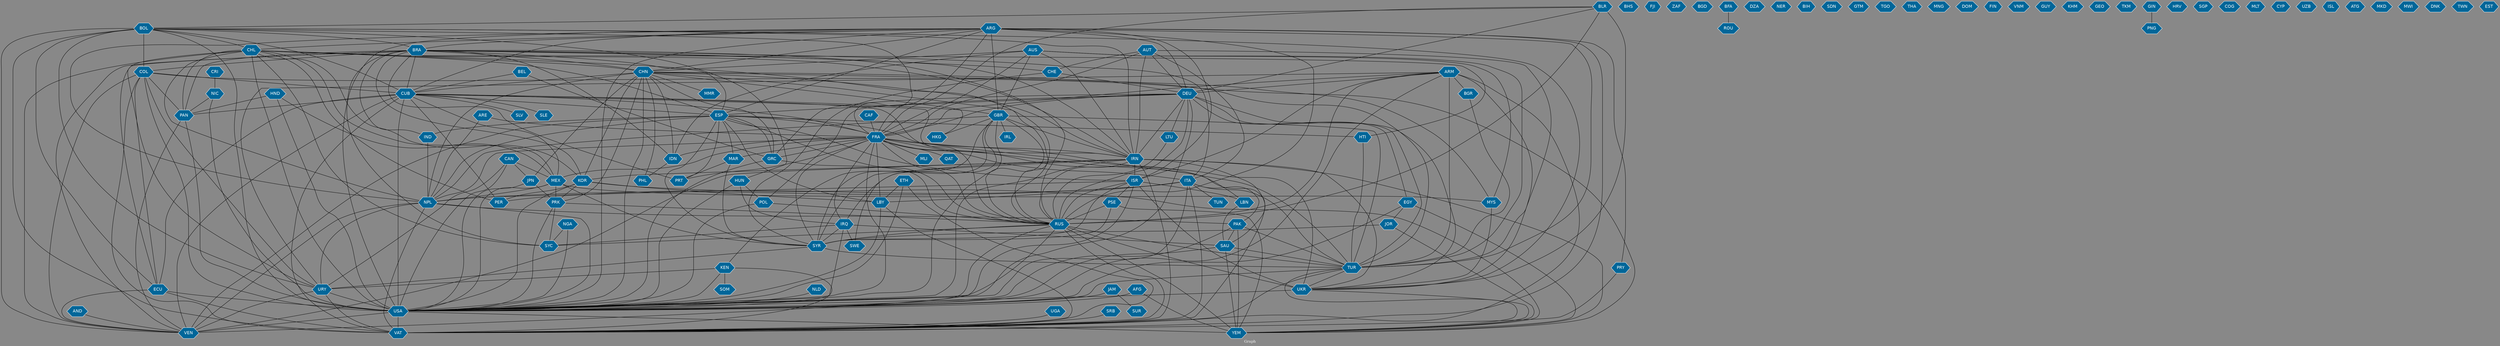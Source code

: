 // Countries together in item graph
graph {
	graph [bgcolor="#888888" fontcolor=white fontsize=12 label="Graph" outputorder=edgesfirst overlap=prism]
	node [color=white fillcolor="#006699" fontcolor=white fontname=Helvetica shape=hexagon style=filled]
	edge [arrowhead=open color=black fontcolor=white fontname=Courier fontsize=12]
		GRC [label=GRC]
		VAT [label=VAT]
		KOR [label=KOR]
		IRN [label=IRN]
		UKR [label=UKR]
		PRK [label=PRK]
		BOL [label=BOL]
		ARG [label=ARG]
		RUS [label=RUS]
		TUR [label=TUR]
		ARM [label=ARM]
		CUB [label=CUB]
		USA [label=USA]
		VEN [label=VEN]
		ESP [label=ESP]
		ISR [label=ISR]
		NPL [label=NPL]
		CHL [label=CHL]
		KEN [label=KEN]
		PSE [label=PSE]
		ITA [label=ITA]
		COL [label=COL]
		ECU [label=ECU]
		GBR [label=GBR]
		IRQ [label=IRQ]
		PAN [label=PAN]
		LBY [label=LBY]
		ETH [label=ETH]
		EGY [label=EGY]
		NGA [label=NGA]
		JPN [label=JPN]
		BRA [label=BRA]
		SYR [label=SYR]
		SOM [label=SOM]
		YEM [label=YEM]
		NLD [label=NLD]
		AFG [label=AFG]
		CHN [label=CHN]
		FRA [label=FRA]
		BEL [label=BEL]
		MYS [label=MYS]
		AUS [label=AUS]
		CRI [label=CRI]
		MEX [label=MEX]
		LBN [label=LBN]
		DEU [label=DEU]
		BHS [label=BHS]
		MAR [label=MAR]
		URY [label=URY]
		UGA [label=UGA]
		PAK [label=PAK]
		SYC [label=SYC]
		AUT [label=AUT]
		IND [label=IND]
		PER [label=PER]
		CAN [label=CAN]
		IDN [label=IDN]
		SRB [label=SRB]
		SAU [label=SAU]
		FJI [label=FJI]
		HND [label=HND]
		ZAF [label=ZAF]
		BGD [label=BGD]
		ROU [label=ROU]
		DZA [label=DZA]
		NER [label=NER]
		PRY [label=PRY]
		NIC [label=NIC]
		IRL [label=IRL]
		BIH [label=BIH]
		TUN [label=TUN]
		SDN [label=SDN]
		HUN [label=HUN]
		BLR [label=BLR]
		GTM [label=GTM]
		JOR [label=JOR]
		CAF [label=CAF]
		PHL [label=PHL]
		MLI [label=MLI]
		BFA [label=BFA]
		HTI [label=HTI]
		POL [label=POL]
		SWE [label=SWE]
		TGO [label=TGO]
		SLE [label=SLE]
		THA [label=THA]
		MNG [label=MNG]
		DOM [label=DOM]
		PRT [label=PRT]
		FIN [label=FIN]
		VNM [label=VNM]
		GUY [label=GUY]
		KHM [label=KHM]
		GEO [label=GEO]
		BGR [label=BGR]
		TKM [label=TKM]
		GIN [label=GIN]
		PNG [label=PNG]
		HRV [label=HRV]
		MMR [label=MMR]
		SGP [label=SGP]
		SLV [label=SLV]
		JAM [label=JAM]
		COG [label=COG]
		QAT [label=QAT]
		MLT [label=MLT]
		AND [label=AND]
		HKG [label=HKG]
		CYP [label=CYP]
		UZB [label=UZB]
		ISL [label=ISL]
		ATG [label=ATG]
		MKD [label=MKD]
		CHE [label=CHE]
		MWI [label=MWI]
		DNK [label=DNK]
		TWN [label=TWN]
		SUR [label=SUR]
		ARE [label=ARE]
		EST [label=EST]
		LTU [label=LTU]
			FRA -- IDN [weight=3]
			UGA -- VAT [weight=1]
			COL -- ECU [weight=1]
			GBR -- IRN [weight=1]
			BRA -- CUB [weight=1]
			MEX -- SYR [weight=2]
			SYR -- TUR [weight=4]
			CHN -- PRK [weight=1]
			ESP -- IND [weight=4]
			CUB -- MEX [weight=2]
			USA -- VAT [weight=11]
			CUB -- PAN [weight=38]
			ETH -- LBY [weight=5]
			CHN -- NPL [weight=8]
			FRA -- IRN [weight=4]
			CAF -- FRA [weight=1]
			LBY -- USA [weight=1]
			CAN -- USA [weight=1]
			SAU -- YEM [weight=23]
			ARG -- USA [weight=5]
			AUS -- IDN [weight=3]
			BRA -- ESP [weight=3]
			RUS -- TUR [weight=2]
			GBR -- HKG [weight=1]
			BFA -- ROU [weight=1]
			ARG -- DEU [weight=1]
			GBR -- TUR [weight=2]
			AUT -- IRN [weight=4]
			ARM -- TUR [weight=18]
			CHL -- IRN [weight=1]
			COL -- VAT [weight=2]
			DEU -- UKR [weight=5]
			FRA -- MAR [weight=1]
			CHE -- SYR [weight=1]
			NPL -- URY [weight=1]
			CUB -- ECU [weight=4]
			ARG -- ESP [weight=6]
			AFG -- USA [weight=2]
			ARG -- RUS [weight=12]
			ARG -- VAT [weight=4]
			TUR -- VAT [weight=15]
			IRN -- UKR [weight=1]
			CUB -- SLE [weight=1]
			HTI -- TUR [weight=1]
			BEL -- GRC [weight=1]
			BOL -- URY [weight=1]
			IRN -- ISR [weight=41]
			SAU -- TUR [weight=1]
			PAK -- USA [weight=1]
			BRA -- ECU [weight=1]
			ARG -- NPL [weight=6]
			CHL -- URY [weight=1]
			BOL -- ECU [weight=9]
			CAN -- JPN [weight=3]
			ITA -- PER [weight=1]
			JOR -- SYR [weight=3]
			USA -- YEM [weight=4]
			BLR -- FRA [weight=1]
			SAU -- USA [weight=1]
			IRN -- KOR [weight=2]
			ARM -- ISR [weight=1]
			TUR -- USA [weight=1]
			FRA -- MLI [weight=1]
			LTU -- RUS [weight=1]
			PRK -- USA [weight=3]
			ARG -- FRA [weight=1]
			BOL -- CUB [weight=2]
			ARG -- CHN [weight=1]
			DEU -- ESP [weight=1]
			PAK -- YEM [weight=4]
			ARM -- DEU [weight=4]
			URY -- VEN [weight=2]
			ISR -- LBN [weight=1]
			MEX -- PRK [weight=4]
			AUT -- TUR [weight=1]
			JAM -- SUR [weight=1]
			CUB -- RUS [weight=4]
			CHL -- PER [weight=3]
			KOR -- PRK [weight=6]
			CHL -- SYC [weight=1]
			NGA -- USA [weight=1]
			DEU -- RUS [weight=11]
			JPN -- USA [weight=2]
			ESP -- PRT [weight=2]
			AUT -- FRA [weight=1]
			COL -- CUB [weight=5]
			KOR -- USA [weight=10]
			CHN -- USA [weight=11]
			BOL -- COL [weight=14]
			HND -- MEX [weight=1]
			BLR -- UKR [weight=4]
			ARM -- RUS [weight=4]
			ESP -- RUS [weight=1]
			KEN -- VAT [weight=2]
			BRA -- RUS [weight=1]
			HUN -- IRQ [weight=1]
			CHL -- CHN [weight=1]
			ESP -- HTI [weight=1]
			CHL -- USA [weight=2]
			COL -- URY [weight=1]
			ESP -- NPL [weight=7]
			ARG -- PRY [weight=1]
			FRA -- LBY [weight=1]
			HUN -- USA [weight=1]
			BOL -- UKR [weight=2]
			BLR -- BOL [weight=1]
			ECU -- USA [weight=6]
			HUN -- POL [weight=1]
			AUT -- CHE [weight=1]
			COL -- VEN [weight=3]
			ITA -- PAK [weight=1]
			COL -- YEM [weight=1]
			ITA -- VAT [weight=17]
			GBR -- USA [weight=3]
			URY -- USA [weight=10]
			JPN -- PRK [weight=1]
			EGY -- USA [weight=1]
			DEU -- EGY [weight=1]
			IRN -- VEN [weight=1]
			ETH -- VAT [weight=2]
			DEU -- POL [weight=2]
			CHL -- ESP [weight=1]
			GBR -- IRL [weight=1]
			CHN -- JPN [weight=1]
			BLR -- RUS [weight=2]
			BEL -- CUB [weight=1]
			CHE -- DEU [weight=1]
			CUB -- VAT [weight=23]
			CHN -- TUR [weight=1]
			IRQ -- SAU [weight=1]
			IRQ -- SYR [weight=3]
			BRA -- CHE [weight=1]
			ESP -- SYR [weight=3]
			KOR -- LBY [weight=3]
			SRB -- VAT [weight=1]
			AUS -- FRA [weight=1]
			MAR -- SYR [weight=1]
			ISR -- USA [weight=9]
			DEU -- GRC [weight=6]
			NLD -- USA [weight=1]
			UKR -- USA [weight=7]
			FRA -- MEX [weight=1]
			GBR -- RUS [weight=2]
			KEN -- SOM [weight=11]
			ARM -- VAT [weight=14]
			IRN -- SYR [weight=3]
			MEX -- MYS [weight=1]
			BOL -- VAT [weight=19]
			PAN -- VEN [weight=8]
			IRN -- YEM [weight=14]
			BRA -- PRT [weight=1]
			POL -- USA [weight=1]
			KEN -- USA [weight=4]
			BOL -- USA [weight=10]
			CHN -- CUB [weight=5]
			ARE -- NPL [weight=1]
			CHL -- MEX [weight=3]
			ECU -- VAT [weight=10]
			GBR -- SYR [weight=5]
			AUS -- GBR [weight=3]
			IRN -- VAT [weight=3]
			GRC -- RUS [weight=17]
			IRN -- RUS [weight=22]
			FRA -- USA [weight=4]
			DEU -- FRA [weight=6]
			BRA -- IRN [weight=1]
			JAM -- USA [weight=2]
			ISR -- PSE [weight=23]
			HND -- USA [weight=2]
			GBR -- KEN [weight=1]
			BOL -- FRA [weight=1]
			BRA -- PAN [weight=1]
			GBR -- NPL [weight=1]
			ITA -- TUR [weight=2]
			CRI -- NIC [weight=5]
			FRA -- ITA [weight=2]
			IRN -- IRQ [weight=1]
			ESP -- GRC [weight=2]
			GIN -- PNG [weight=3]
			EGY -- JOR [weight=1]
			FRA -- GRC [weight=1]
			ESP -- FRA [weight=2]
			BOL -- IRN [weight=3]
			GBR -- SWE [weight=2]
			CHL -- NPL [weight=21]
			KOR -- PER [weight=1]
			BOL -- VEN [weight=3]
			AUT -- ITA [weight=1]
			TUR -- UKR [weight=1]
			ESP -- VEN [weight=36]
			CAN -- URY [weight=1]
			CHN -- HKG [weight=1]
			CHL -- VEN [weight=5]
			CUB -- PER [weight=1]
			MEX -- NPL [weight=2]
			IDN -- PHL [weight=1]
			CHN -- MMR [weight=2]
			ARG -- CHL [weight=7]
			KEN -- URY [weight=1]
			FRA -- SYR [weight=1]
			DEU -- IRN [weight=4]
			IRQ -- SYC [weight=1]
			CHL -- KOR [weight=2]
			COL -- PAN [weight=4]
			MYS -- UKR [weight=2]
			NPL -- PAK [weight=1]
			CHN -- PHL [weight=3]
			CHN -- GRC [weight=2]
			ARG -- ISR [weight=1]
			RUS -- UKR [weight=44]
			ITA -- USA [weight=2]
			BOL -- CHL [weight=18]
			NGA -- SYC [weight=1]
			FRA -- RUS [weight=9]
			IRN -- USA [weight=54]
			GRC -- USA [weight=5]
			AFG -- YEM [weight=1]
			AND -- VEN [weight=2]
			IRN -- SAU [weight=5]
			JOR -- YEM [weight=1]
			DEU -- LTU [weight=1]
			NPL -- VEN [weight=8]
			ISR -- NPL [weight=1]
			POL -- RUS [weight=4]
			NIC -- USA [weight=1]
			UKR -- YEM [weight=1]
			CHL -- RUS [weight=3]
			FRA -- NPL [weight=5]
			CHN -- KOR [weight=2]
			RUS -- SYC [weight=1]
			ARM -- FRA [weight=2]
			ARM -- UKR [weight=1]
			ISR -- UKR [weight=4]
			KOR -- YEM [weight=1]
			BRA -- USA [weight=4]
			ISR -- RUS [weight=9]
			CUB -- VEN [weight=14]
			PRK -- SYC [weight=1]
			BRA -- KOR [weight=2]
			MEX -- USA [weight=9]
			ITA -- TUN [weight=2]
			AUS -- IRN [weight=1]
			ARM -- BGR [weight=3]
			PRY -- VAT [weight=1]
			PSE -- RUS [weight=1]
			RUS -- VEN [weight=1]
			CUB -- FRA [weight=5]
			BOL -- BRA [weight=2]
			CUB -- IRN [weight=2]
			RUS -- SYR [weight=2]
			BGR -- TUR [weight=2]
			ITA -- LBY [weight=10]
			ISR -- SYR [weight=2]
			ARE -- FRA [weight=1]
			EGY -- YEM [weight=2]
			MAR -- PRT [weight=1]
			IRQ -- USA [weight=6]
			AUT -- DEU [weight=1]
			CHN -- IRN [weight=3]
			HND -- PAN [weight=1]
			CHN -- IDN [weight=1]
			ARG -- BRA [weight=2]
			ETH -- USA [weight=1]
			ARG -- TUR [weight=1]
			FRA -- IRQ [weight=1]
			BOL -- HUN [weight=1]
			ARM -- URY [weight=1]
			ECU -- VEN [weight=1]
			ESP -- LBY [weight=5]
			FRA -- VAT [weight=8]
			BRA -- COL [weight=2]
			FRA -- TUR [weight=1]
			ARG -- GBR [weight=12]
			LBY -- VAT [weight=1]
			BRA -- ITA [weight=1]
			BRA -- IDN [weight=8]
			CUB -- SLV [weight=1]
			NPL -- VAT [weight=5]
			PSE -- SYR [weight=12]
			DEU -- TUR [weight=4]
			IRQ -- SWE [weight=1]
			AUS -- TUR [weight=3]
			ARM -- USA [weight=3]
			BLR -- DEU [weight=2]
			RUS -- VAT [weight=1]
			URY -- VAT [weight=2]
			CHN -- RUS [weight=5]
			RUS -- USA [weight=13]
			CAN -- MEX [weight=1]
			FRA -- QAT [weight=1]
			DEU -- USA [weight=7]
			IND -- NPL [weight=5]
			ARG -- SYC [weight=1]
			NIC -- PAN [weight=1]
			USA -- VEN [weight=47]
			PAK -- SAU [weight=4]
			CUB -- USA [weight=181]
			LBN -- SAU [weight=1]
			ITA -- NPL [weight=1]
			TUR -- YEM [weight=1]
			BRA -- VEN [weight=3]
			PAN -- USA [weight=31]
			COL -- USA [weight=6]
			ESP -- MAR [weight=2]
			CUB -- GBR [weight=4]
			CHN -- MYS [weight=1]
			ESP -- ISR [weight=1]
			CHL -- HTI [weight=2]
			RUS -- YEM [weight=4]
			BRA -- CHN [weight=1]
			CHL -- PAN [weight=1]
			PRK -- RUS [weight=1]
			AUS -- CHN [weight=1]
			PAK -- TUR [weight=1]
			FRA -- UKR [weight=5]
			ARG -- CUB [weight=1]
			NPL -- USA [weight=5]
			ESP -- LBN [weight=3]
			SYR -- URY [weight=2]
			PSE -- YEM [weight=1]
			CUB -- ESP [weight=2]
			BRA -- IND [weight=2]
			FRA -- PRT [weight=1]
			AUS -- MYS [weight=1]
}